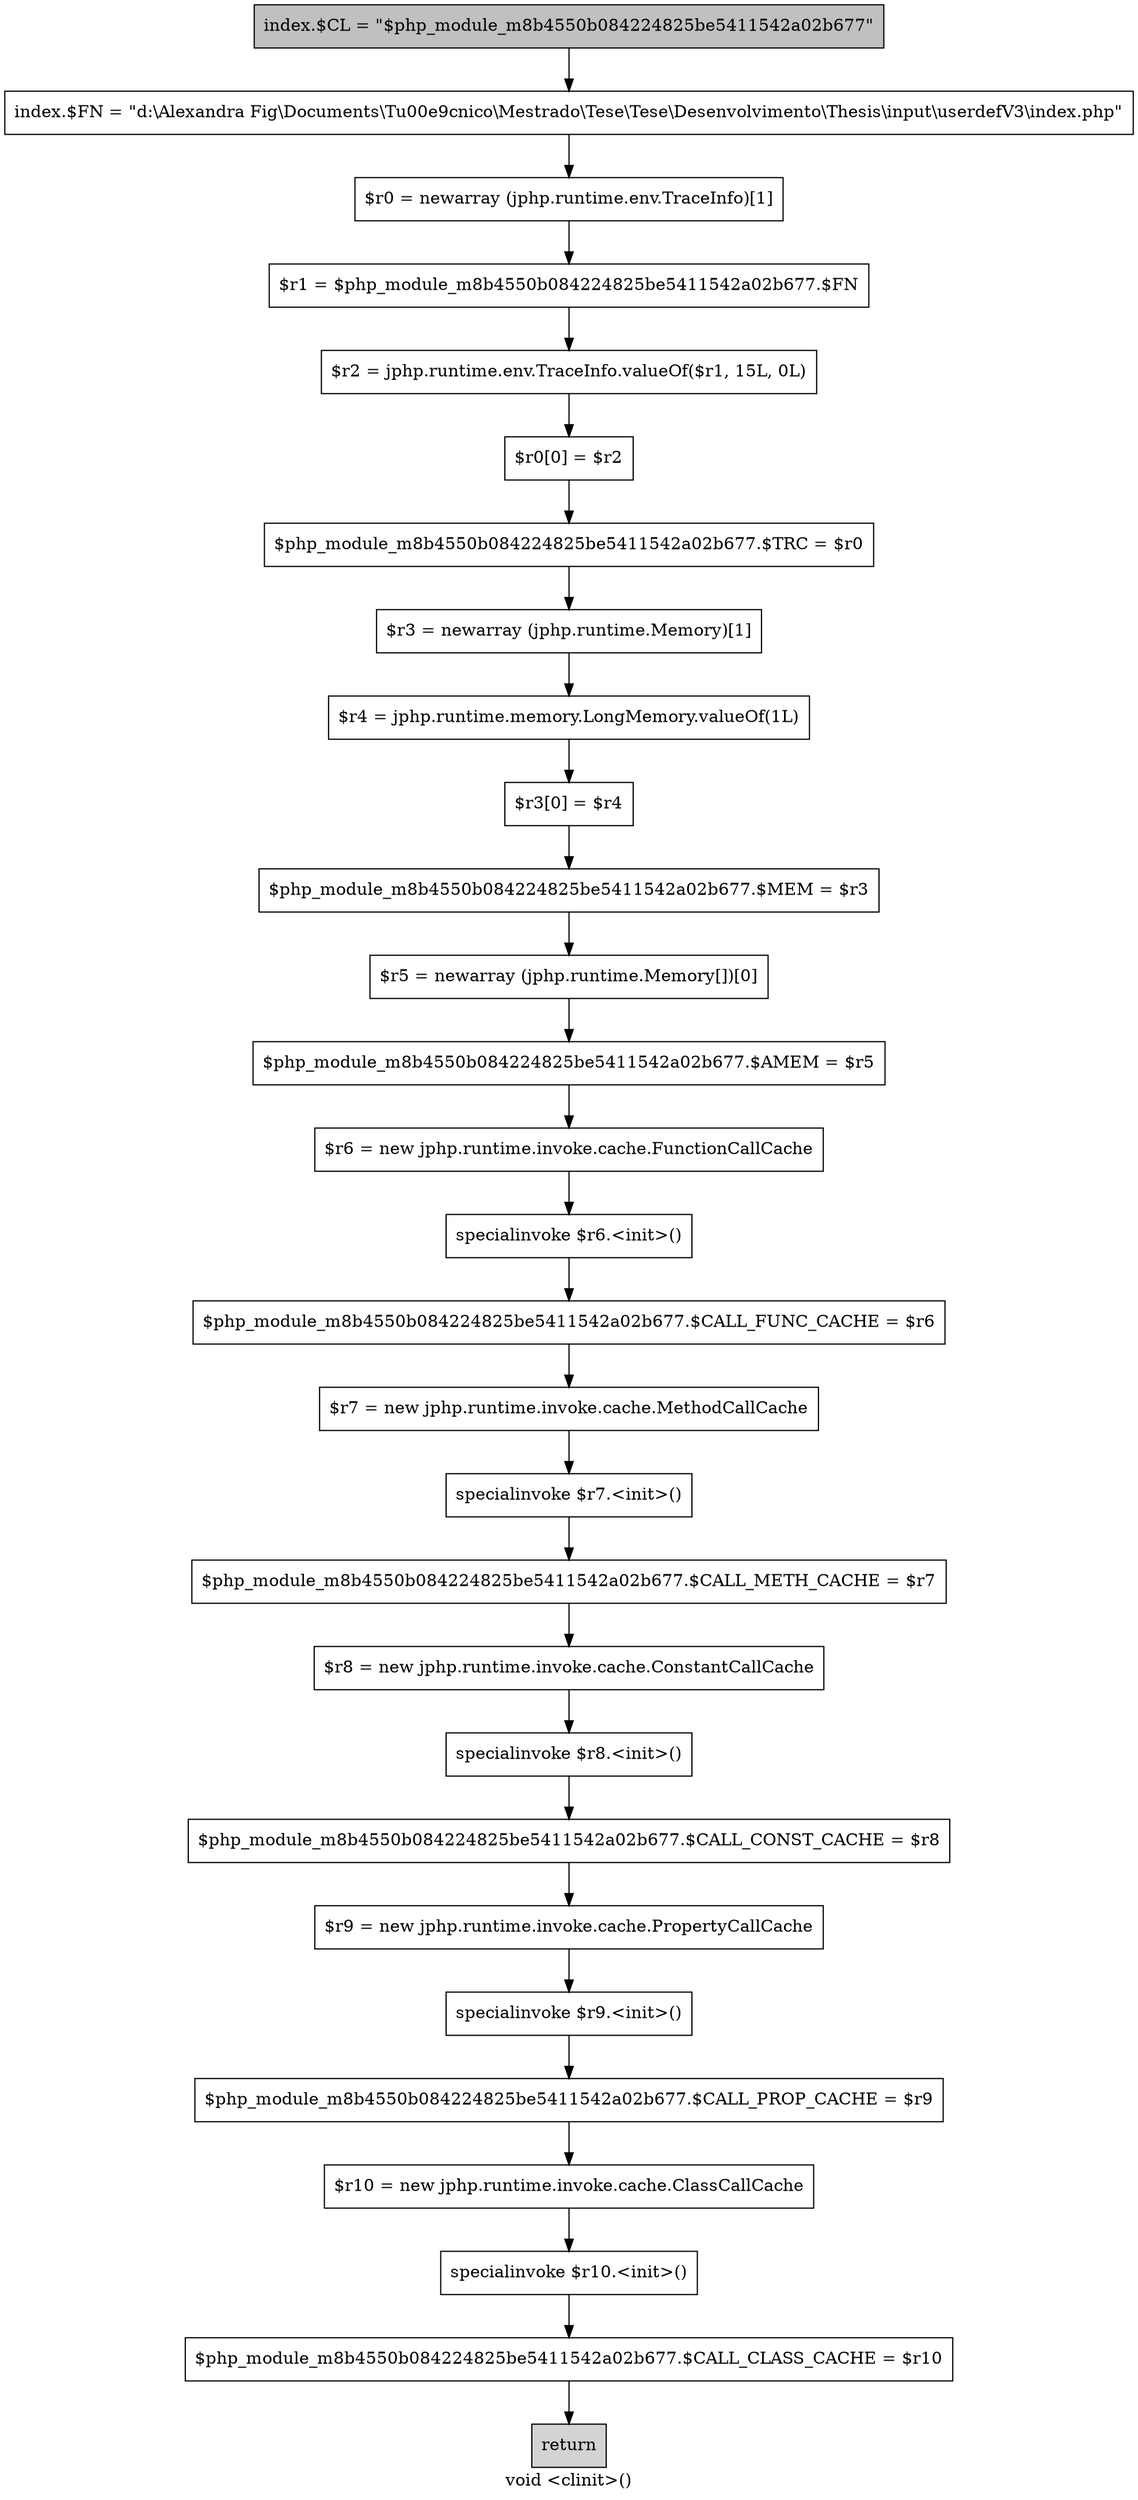 digraph "void <clinit>()" {
    label="void <clinit>()";
    node [shape=box];
    "0" [style=filled,fillcolor=gray,label="index.$CL = \"$php_module_m8b4550b084224825be5411542a02b677\"",];
    "1" [label="index.$FN = \"d:\\Alexandra Fig\\Documents\\T\u00e9cnico\\Mestrado\\Tese\\Tese\\Desenvolvimento\\Thesis\\input\\userdefV3\\index.php\"",];
    "0"->"1";
    "2" [label="$r0 = newarray (jphp.runtime.env.TraceInfo)[1]",];
    "1"->"2";
    "3" [label="$r1 = $php_module_m8b4550b084224825be5411542a02b677.$FN",];
    "2"->"3";
    "4" [label="$r2 = jphp.runtime.env.TraceInfo.valueOf($r1, 15L, 0L)",];
    "3"->"4";
    "5" [label="$r0[0] = $r2",];
    "4"->"5";
    "6" [label="$php_module_m8b4550b084224825be5411542a02b677.$TRC = $r0",];
    "5"->"6";
    "7" [label="$r3 = newarray (jphp.runtime.Memory)[1]",];
    "6"->"7";
    "8" [label="$r4 = jphp.runtime.memory.LongMemory.valueOf(1L)",];
    "7"->"8";
    "9" [label="$r3[0] = $r4",];
    "8"->"9";
    "10" [label="$php_module_m8b4550b084224825be5411542a02b677.$MEM = $r3",];
    "9"->"10";
    "11" [label="$r5 = newarray (jphp.runtime.Memory[])[0]",];
    "10"->"11";
    "12" [label="$php_module_m8b4550b084224825be5411542a02b677.$AMEM = $r5",];
    "11"->"12";
    "13" [label="$r6 = new jphp.runtime.invoke.cache.FunctionCallCache",];
    "12"->"13";
    "14" [label="specialinvoke $r6.<init>()",];
    "13"->"14";
    "15" [label="$php_module_m8b4550b084224825be5411542a02b677.$CALL_FUNC_CACHE = $r6",];
    "14"->"15";
    "16" [label="$r7 = new jphp.runtime.invoke.cache.MethodCallCache",];
    "15"->"16";
    "17" [label="specialinvoke $r7.<init>()",];
    "16"->"17";
    "18" [label="$php_module_m8b4550b084224825be5411542a02b677.$CALL_METH_CACHE = $r7",];
    "17"->"18";
    "19" [label="$r8 = new jphp.runtime.invoke.cache.ConstantCallCache",];
    "18"->"19";
    "20" [label="specialinvoke $r8.<init>()",];
    "19"->"20";
    "21" [label="$php_module_m8b4550b084224825be5411542a02b677.$CALL_CONST_CACHE = $r8",];
    "20"->"21";
    "22" [label="$r9 = new jphp.runtime.invoke.cache.PropertyCallCache",];
    "21"->"22";
    "23" [label="specialinvoke $r9.<init>()",];
    "22"->"23";
    "24" [label="$php_module_m8b4550b084224825be5411542a02b677.$CALL_PROP_CACHE = $r9",];
    "23"->"24";
    "25" [label="$r10 = new jphp.runtime.invoke.cache.ClassCallCache",];
    "24"->"25";
    "26" [label="specialinvoke $r10.<init>()",];
    "25"->"26";
    "27" [label="$php_module_m8b4550b084224825be5411542a02b677.$CALL_CLASS_CACHE = $r10",];
    "26"->"27";
    "28" [style=filled,fillcolor=lightgray,label="return",];
    "27"->"28";
}
